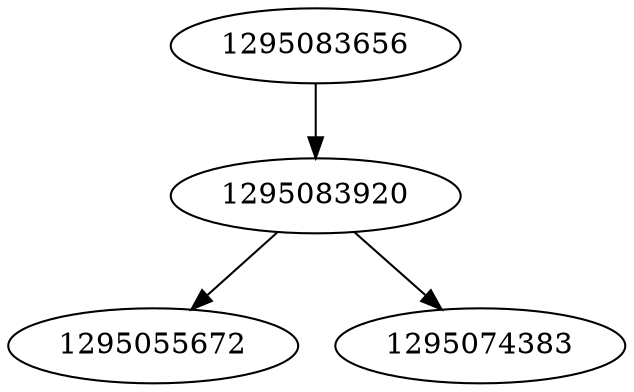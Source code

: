 strict digraph  {
1295083656;
1295055672;
1295083920;
1295074383;
1295083656 -> 1295083920;
1295083920 -> 1295055672;
1295083920 -> 1295074383;
}
